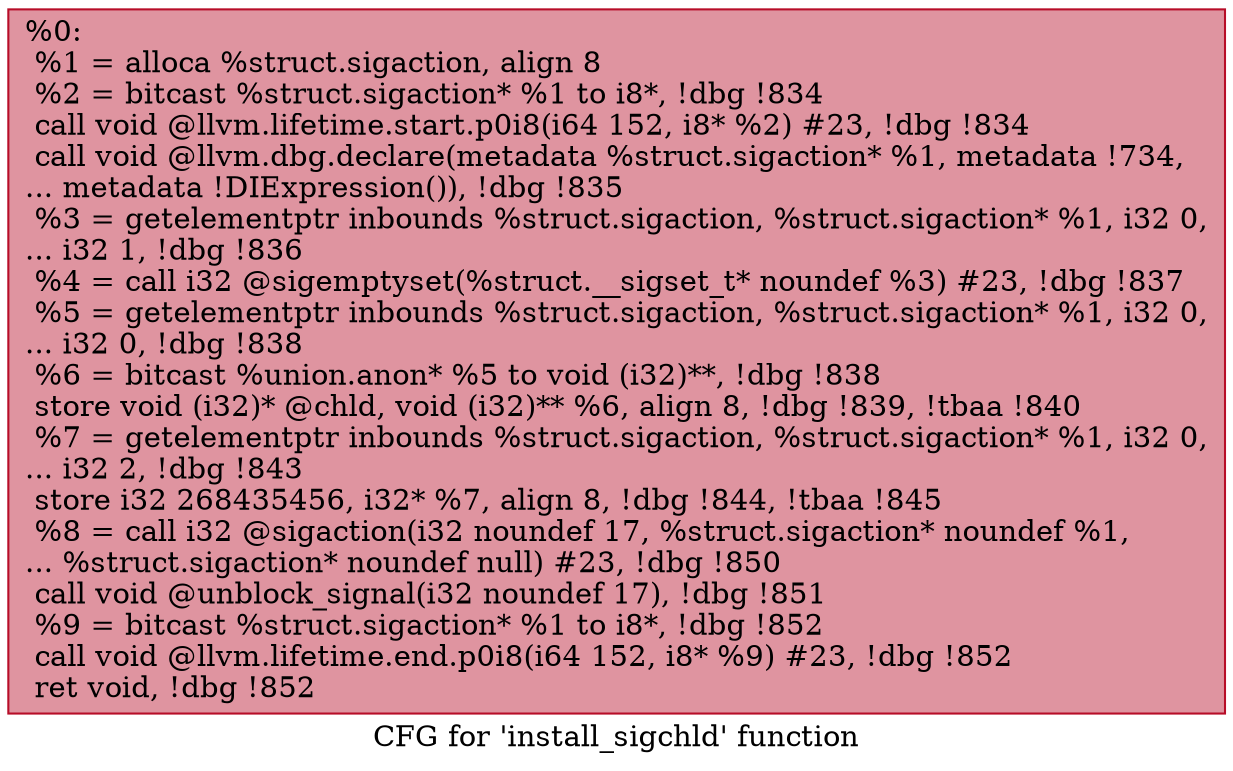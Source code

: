 digraph "CFG for 'install_sigchld' function" {
	label="CFG for 'install_sigchld' function";

	Node0x94b9a0 [shape=record,color="#b70d28ff", style=filled, fillcolor="#b70d2870",label="{%0:\l  %1 = alloca %struct.sigaction, align 8\l  %2 = bitcast %struct.sigaction* %1 to i8*, !dbg !834\l  call void @llvm.lifetime.start.p0i8(i64 152, i8* %2) #23, !dbg !834\l  call void @llvm.dbg.declare(metadata %struct.sigaction* %1, metadata !734,\l... metadata !DIExpression()), !dbg !835\l  %3 = getelementptr inbounds %struct.sigaction, %struct.sigaction* %1, i32 0,\l... i32 1, !dbg !836\l  %4 = call i32 @sigemptyset(%struct.__sigset_t* noundef %3) #23, !dbg !837\l  %5 = getelementptr inbounds %struct.sigaction, %struct.sigaction* %1, i32 0,\l... i32 0, !dbg !838\l  %6 = bitcast %union.anon* %5 to void (i32)**, !dbg !838\l  store void (i32)* @chld, void (i32)** %6, align 8, !dbg !839, !tbaa !840\l  %7 = getelementptr inbounds %struct.sigaction, %struct.sigaction* %1, i32 0,\l... i32 2, !dbg !843\l  store i32 268435456, i32* %7, align 8, !dbg !844, !tbaa !845\l  %8 = call i32 @sigaction(i32 noundef 17, %struct.sigaction* noundef %1,\l... %struct.sigaction* noundef null) #23, !dbg !850\l  call void @unblock_signal(i32 noundef 17), !dbg !851\l  %9 = bitcast %struct.sigaction* %1 to i8*, !dbg !852\l  call void @llvm.lifetime.end.p0i8(i64 152, i8* %9) #23, !dbg !852\l  ret void, !dbg !852\l}"];
}
